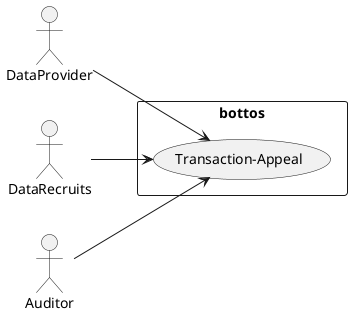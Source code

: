 @startuml

left to right direction

:DataProvider:

:DataRecruits:

:Auditor:

rectangle bottos {

(Transaction-Appeal)

}


(DataProvider)-->(Transaction-Appeal)

(DataRecruits)-->(Transaction-Appeal)
(Auditor)-->(Transaction-Appeal)

@enduml